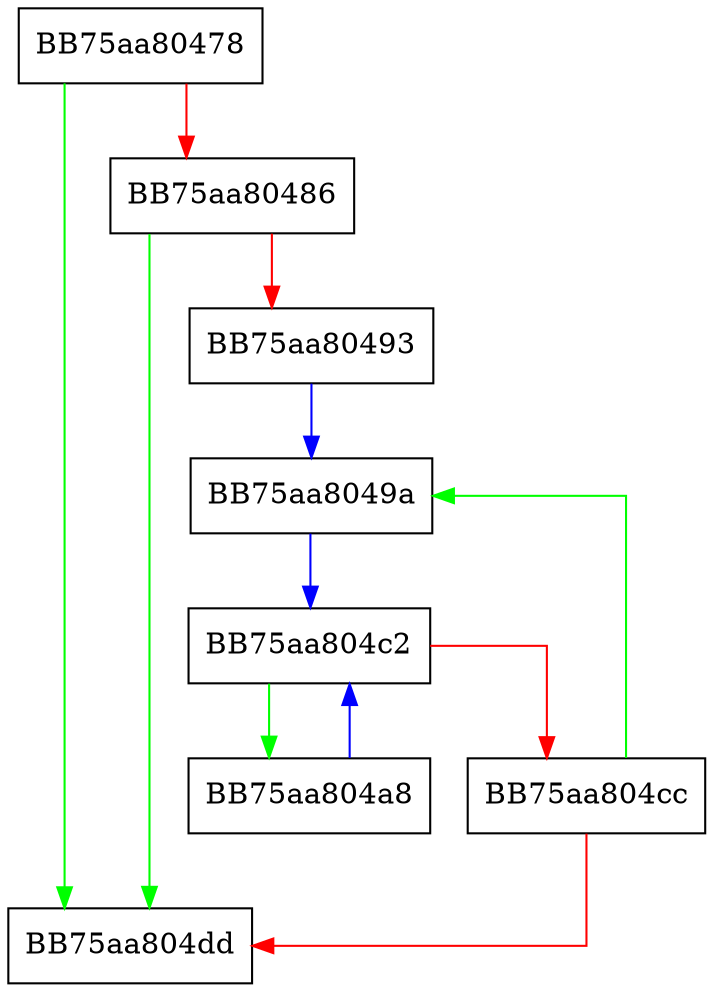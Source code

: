 digraph clear_backup_flags {
  node [shape="box"];
  graph [splines=ortho];
  BB75aa80478 -> BB75aa804dd [color="green"];
  BB75aa80478 -> BB75aa80486 [color="red"];
  BB75aa80486 -> BB75aa804dd [color="green"];
  BB75aa80486 -> BB75aa80493 [color="red"];
  BB75aa80493 -> BB75aa8049a [color="blue"];
  BB75aa8049a -> BB75aa804c2 [color="blue"];
  BB75aa804a8 -> BB75aa804c2 [color="blue"];
  BB75aa804c2 -> BB75aa804a8 [color="green"];
  BB75aa804c2 -> BB75aa804cc [color="red"];
  BB75aa804cc -> BB75aa8049a [color="green"];
  BB75aa804cc -> BB75aa804dd [color="red"];
}